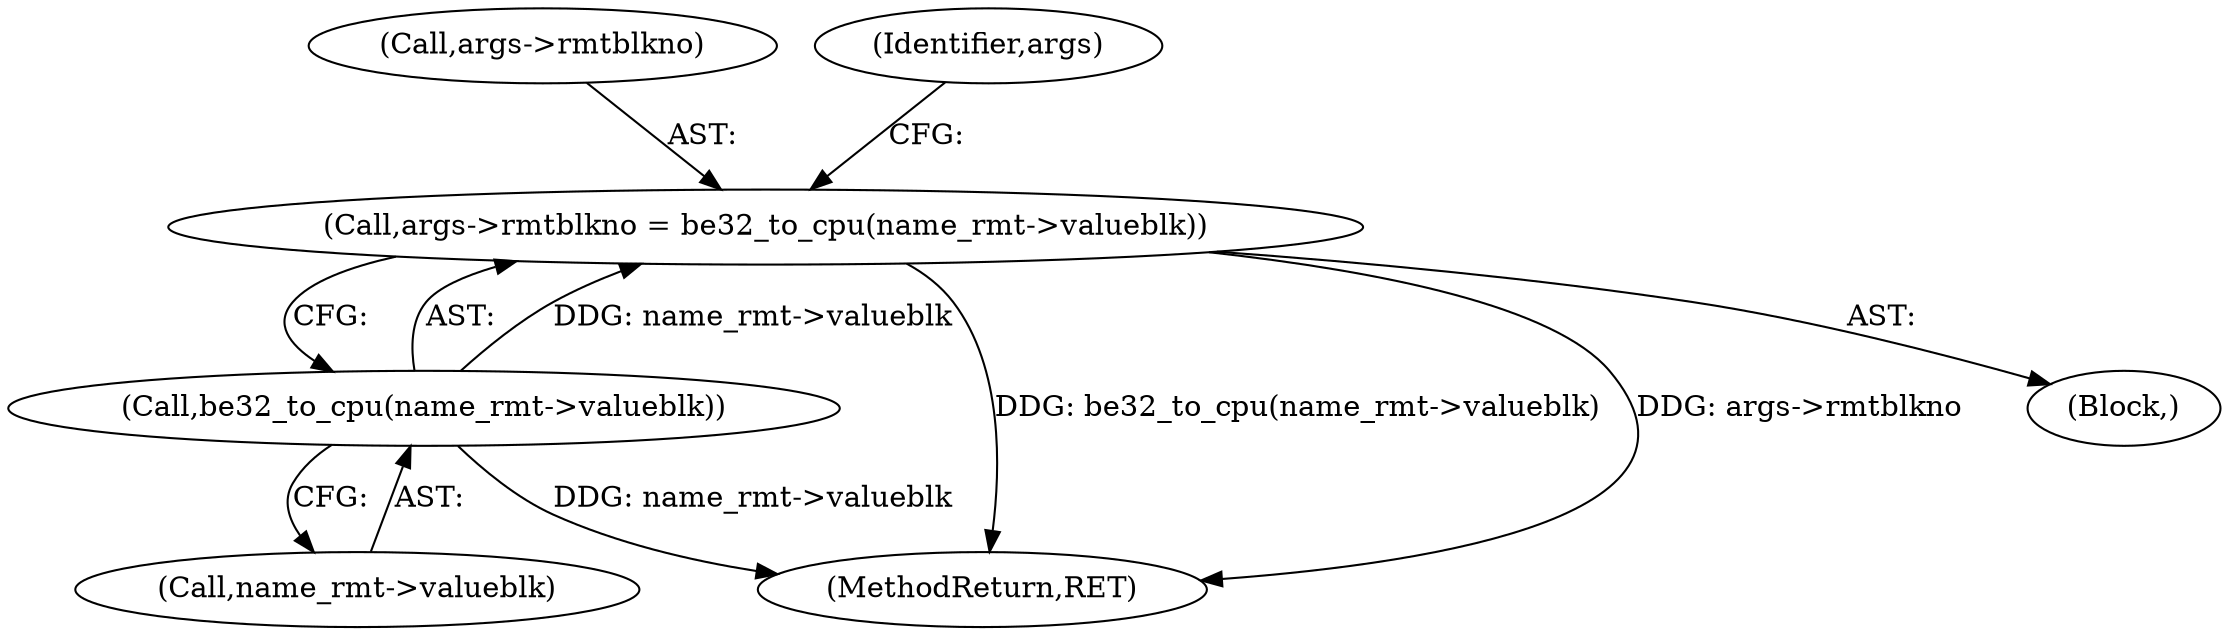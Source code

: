 digraph "0_linux_8275cdd0e7ac550dcce2b3ef6d2fb3b808c1ae59_6@pointer" {
"1000424" [label="(Call,args->rmtblkno = be32_to_cpu(name_rmt->valueblk))"];
"1000428" [label="(Call,be32_to_cpu(name_rmt->valueblk))"];
"1000425" [label="(Call,args->rmtblkno)"];
"1000428" [label="(Call,be32_to_cpu(name_rmt->valueblk))"];
"1000456" [label="(MethodReturn,RET)"];
"1000372" [label="(Block,)"];
"1000429" [label="(Call,name_rmt->valueblk)"];
"1000434" [label="(Identifier,args)"];
"1000424" [label="(Call,args->rmtblkno = be32_to_cpu(name_rmt->valueblk))"];
"1000424" -> "1000372"  [label="AST: "];
"1000424" -> "1000428"  [label="CFG: "];
"1000425" -> "1000424"  [label="AST: "];
"1000428" -> "1000424"  [label="AST: "];
"1000434" -> "1000424"  [label="CFG: "];
"1000424" -> "1000456"  [label="DDG: be32_to_cpu(name_rmt->valueblk)"];
"1000424" -> "1000456"  [label="DDG: args->rmtblkno"];
"1000428" -> "1000424"  [label="DDG: name_rmt->valueblk"];
"1000428" -> "1000429"  [label="CFG: "];
"1000429" -> "1000428"  [label="AST: "];
"1000428" -> "1000456"  [label="DDG: name_rmt->valueblk"];
}
